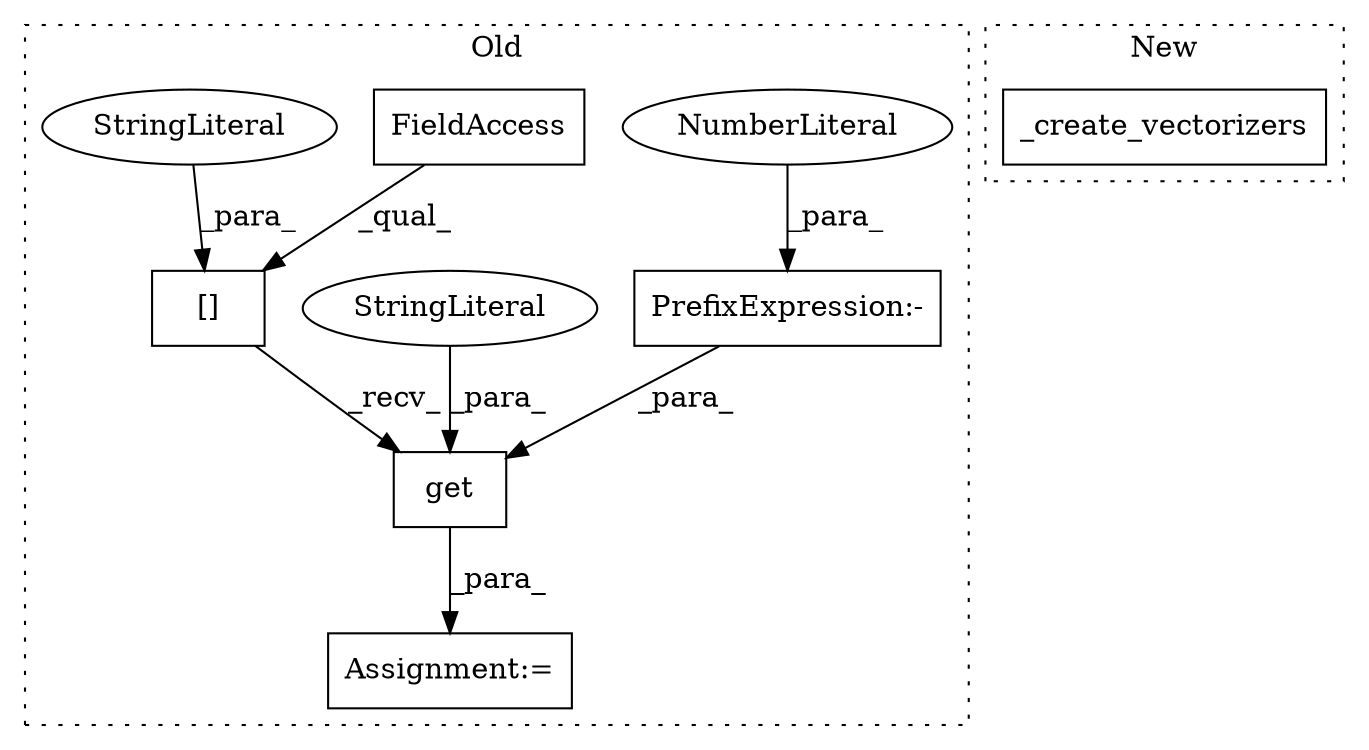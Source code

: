 digraph G {
subgraph cluster0 {
1 [label="get" a="32" s="7062,7076" l="4,1" shape="box"];
3 [label="[]" a="2" s="7032,7060" l="19,1" shape="box"];
4 [label="PrefixExpression:-" a="38" s="7074" l="1" shape="box"];
5 [label="NumberLiteral" a="34" s="7075" l="1" shape="ellipse"];
6 [label="FieldAccess" a="22" s="7032" l="18" shape="box"];
7 [label="Assignment:=" a="7" s="7000" l="1" shape="box"];
8 [label="StringLiteral" a="45" s="7066" l="7" shape="ellipse"];
9 [label="StringLiteral" a="45" s="7051" l="9" shape="ellipse"];
label = "Old";
style="dotted";
}
subgraph cluster1 {
2 [label="_create_vectorizers" a="32" s="7378" l="21" shape="box"];
label = "New";
style="dotted";
}
1 -> 7 [label="_para_"];
3 -> 1 [label="_recv_"];
4 -> 1 [label="_para_"];
5 -> 4 [label="_para_"];
6 -> 3 [label="_qual_"];
8 -> 1 [label="_para_"];
9 -> 3 [label="_para_"];
}